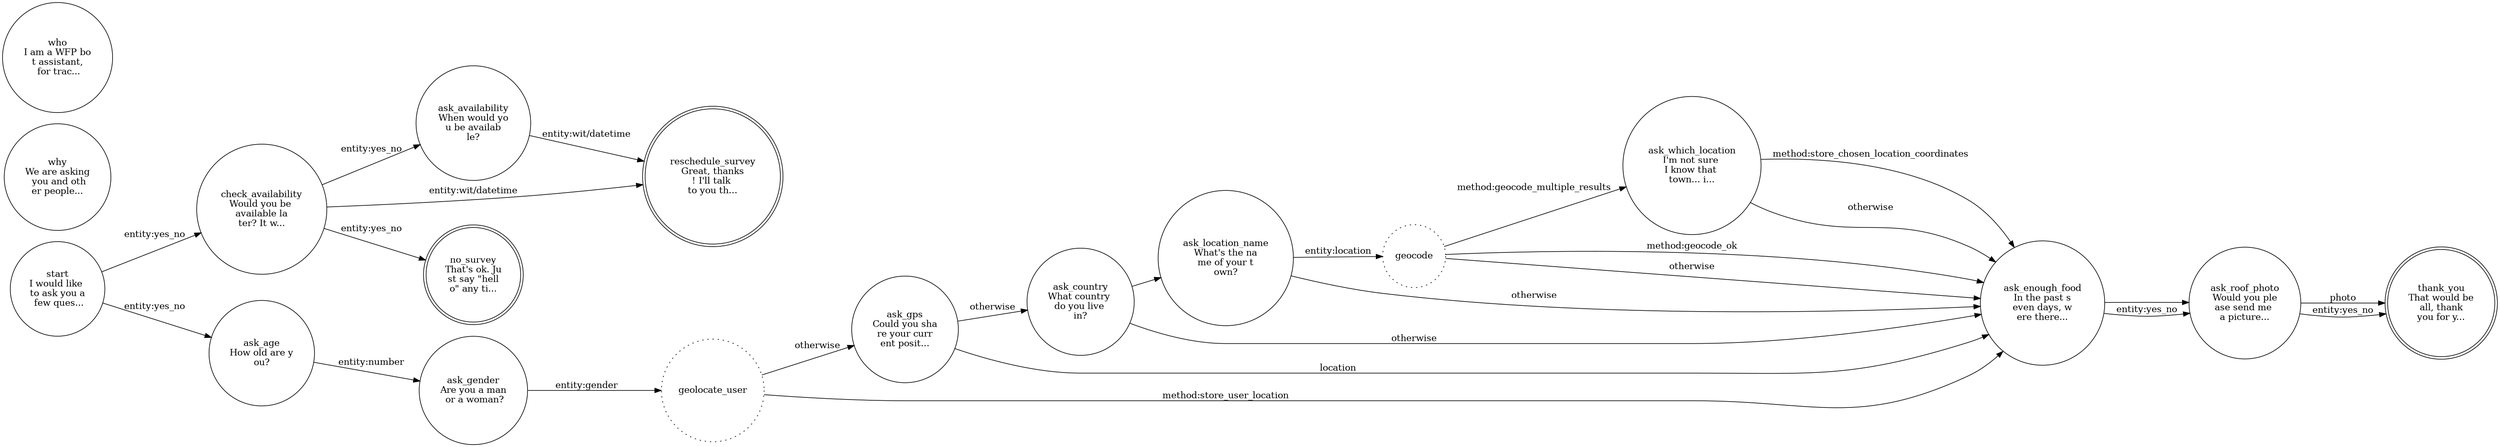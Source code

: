 digraph survey_flow {
	rankdir=LR;
	size="40";
	start [ label = "start
I would like 
to ask you a
 few ques...
", shape = circle, style= solid ];
	check_availability [ label = "check_availability
Would you be 
available la
ter? It w...
", shape = circle, style= solid ];
	ask_availability [ label = "ask_availability
When would yo
u be availab
le?", shape = circle, style= solid ];
	reschedule_survey [ label = "reschedule_survey
Great, thanks
! I'll talk 
to you th...
", shape = doublecircle, style= solid ];
	no_survey [ label = "no_survey
That's ok. Ju
st say \"hell
o\" any ti...
", shape = doublecircle, style= solid ];
	ask_age [ label = "ask_age
How old are y
ou?", shape = circle, style= solid ];
	ask_gender [ label = "ask_gender
Are you a man
 or a woman?
", shape = circle, style= solid ];
	geolocate_user [ label = "geolocate_user
", shape = circle, style= dotted ];
	ask_gps [ label = "ask_gps
Could you sha
re your curr
ent posit...
", shape = circle, style= solid ];
	ask_country [ label = "ask_country
What country 
do you live 
in?", shape = circle, style= solid ];
	ask_location_name [ label = "ask_location_name
What's the na
me of your t
own?", shape = circle, style= solid ];
	geocode [ label = "geocode
", shape = circle, style= dotted ];
	ask_which_location [ label = "ask_which_location
I'm not sure 
I know that 
town... i...
", shape = circle, style= solid ];
	ask_enough_food [ label = "ask_enough_food
In the past s
even days, w
ere there...
", shape = circle, style= solid ];
	ask_roof_photo [ label = "ask_roof_photo
Would you ple
ase send me 
a picture...
", shape = circle, style= solid ];
	thank_you [ label = "thank_you
That would be
 all, thank 
you for y...
", shape = doublecircle, style= solid ];
	why [ label = "why
We are asking
 you and oth
er people...
", shape = circle, style= solid ];
	who [ label = "who
I am a WFP bo
t assistant,
 for trac...
", shape = circle, style= solid ];
	start -> ask_age [ label = "entity:yes_no", dir = forward ];
	start -> check_availability [ label = "entity:yes_no", dir = forward ];
	check_availability -> ask_availability [ label = "entity:yes_no", dir = forward ];
	check_availability -> no_survey [ label = "entity:yes_no", dir = forward ];
	check_availability -> reschedule_survey [ label = "entity:wit/datetime", dir = forward ];
	ask_availability -> reschedule_survey [ label = "entity:wit/datetime", dir = forward ];
	ask_age -> ask_gender [ label = "entity:number", dir = forward ];
	ask_gender -> geolocate_user [ label = "entity:gender", dir = forward ];
	geolocate_user -> ask_enough_food [ label = "method:store_user_location", dir = forward ];
	geolocate_user -> ask_gps [ label = "otherwise", dir = forward ];
	ask_gps -> ask_enough_food [ label = "location", dir = forward ];
	ask_gps -> ask_country [ label = "otherwise", dir = forward ];
	ask_country -> ask_location_name [ label = "", dir = forward ];
	ask_country -> ask_enough_food [ label = "otherwise", dir = forward ];
	ask_location_name -> geocode [ label = "entity:location", dir = forward ];
	ask_location_name -> ask_enough_food [ label = "otherwise", dir = forward ];
	geocode -> ask_enough_food [ label = "method:geocode_ok", dir = forward ];
	geocode -> ask_which_location [ label = "method:geocode_multiple_results", dir = forward ];
	geocode -> ask_enough_food [ label = "otherwise", dir = forward ];
	ask_which_location -> ask_enough_food [ label = "method:store_chosen_location_coordinates", dir = forward ];
	ask_which_location -> ask_enough_food [ label = "otherwise", dir = forward ];
	ask_enough_food -> ask_roof_photo [ label = "", dir = forward ];
	ask_enough_food -> ask_roof_photo [ label = "entity:yes_no", dir = forward ];
	ask_roof_photo -> thank_you [ label = "photo", dir = forward ];
	ask_roof_photo -> thank_you [ label = "entity:yes_no", dir = forward ];
}
